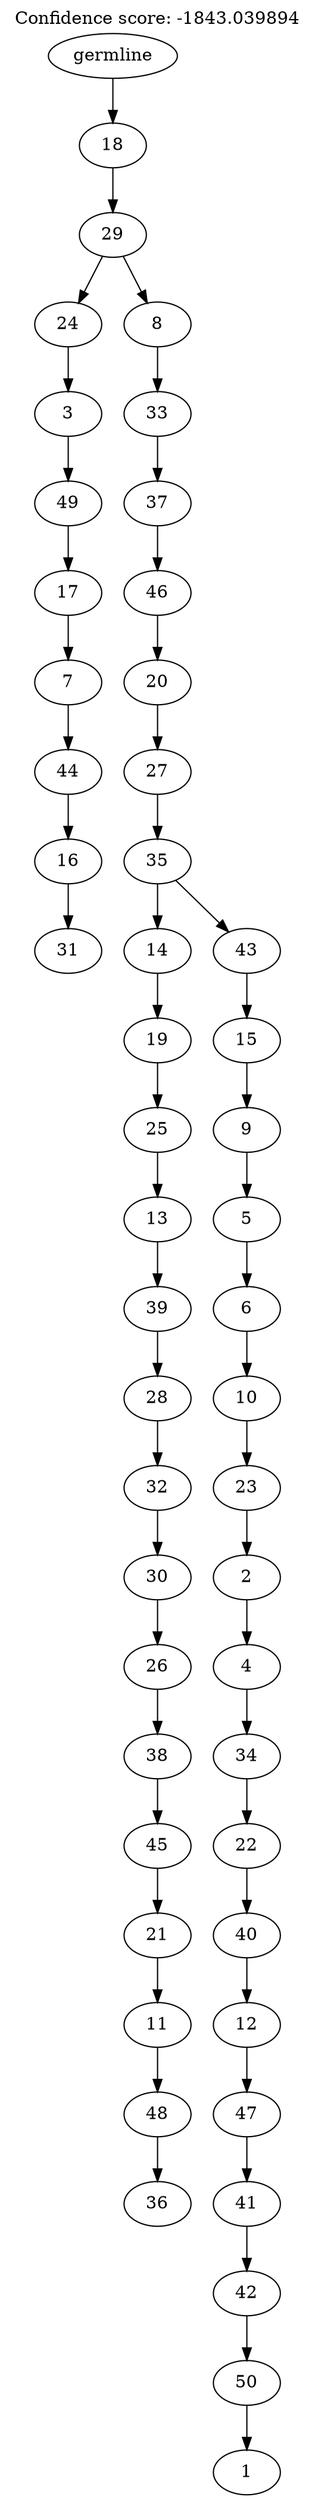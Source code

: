 digraph g {
	"49" -> "50";
	"50" [label="31"];
	"48" -> "49";
	"49" [label="16"];
	"47" -> "48";
	"48" [label="44"];
	"46" -> "47";
	"47" [label="7"];
	"45" -> "46";
	"46" [label="17"];
	"44" -> "45";
	"45" [label="49"];
	"43" -> "44";
	"44" [label="3"];
	"41" -> "42";
	"42" [label="36"];
	"40" -> "41";
	"41" [label="48"];
	"39" -> "40";
	"40" [label="11"];
	"38" -> "39";
	"39" [label="21"];
	"37" -> "38";
	"38" [label="45"];
	"36" -> "37";
	"37" [label="38"];
	"35" -> "36";
	"36" [label="26"];
	"34" -> "35";
	"35" [label="30"];
	"33" -> "34";
	"34" [label="32"];
	"32" -> "33";
	"33" [label="28"];
	"31" -> "32";
	"32" [label="39"];
	"30" -> "31";
	"31" [label="13"];
	"29" -> "30";
	"30" [label="25"];
	"28" -> "29";
	"29" [label="19"];
	"26" -> "27";
	"27" [label="1"];
	"25" -> "26";
	"26" [label="50"];
	"24" -> "25";
	"25" [label="42"];
	"23" -> "24";
	"24" [label="41"];
	"22" -> "23";
	"23" [label="47"];
	"21" -> "22";
	"22" [label="12"];
	"20" -> "21";
	"21" [label="40"];
	"19" -> "20";
	"20" [label="22"];
	"18" -> "19";
	"19" [label="34"];
	"17" -> "18";
	"18" [label="4"];
	"16" -> "17";
	"17" [label="2"];
	"15" -> "16";
	"16" [label="23"];
	"14" -> "15";
	"15" [label="10"];
	"13" -> "14";
	"14" [label="6"];
	"12" -> "13";
	"13" [label="5"];
	"11" -> "12";
	"12" [label="9"];
	"10" -> "11";
	"11" [label="15"];
	"9" -> "10";
	"10" [label="43"];
	"9" -> "28";
	"28" [label="14"];
	"8" -> "9";
	"9" [label="35"];
	"7" -> "8";
	"8" [label="27"];
	"6" -> "7";
	"7" [label="20"];
	"5" -> "6";
	"6" [label="46"];
	"4" -> "5";
	"5" [label="37"];
	"3" -> "4";
	"4" [label="33"];
	"2" -> "3";
	"3" [label="8"];
	"2" -> "43";
	"43" [label="24"];
	"1" -> "2";
	"2" [label="29"];
	"0" -> "1";
	"1" [label="18"];
	"0" [label="germline"];
	labelloc="t";
	label="Confidence score: -1843.039894";
}
